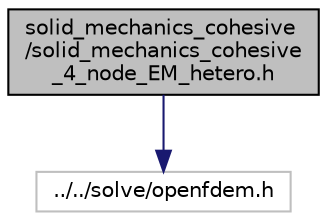 digraph "solid_mechanics_cohesive/solid_mechanics_cohesive_4_node_EM_hetero.h"
{
 // LATEX_PDF_SIZE
  edge [fontname="Helvetica",fontsize="10",labelfontname="Helvetica",labelfontsize="10"];
  node [fontname="Helvetica",fontsize="10",shape=record];
  Node1 [label="solid_mechanics_cohesive\l/solid_mechanics_cohesive\l_4_node_EM_hetero.h",height=0.2,width=0.4,color="black", fillcolor="grey75", style="filled", fontcolor="black",tooltip=" "];
  Node1 -> Node2 [color="midnightblue",fontsize="10",style="solid"];
  Node2 [label="../../solve/openfdem.h",height=0.2,width=0.4,color="grey75", fillcolor="white", style="filled",tooltip=" "];
}
